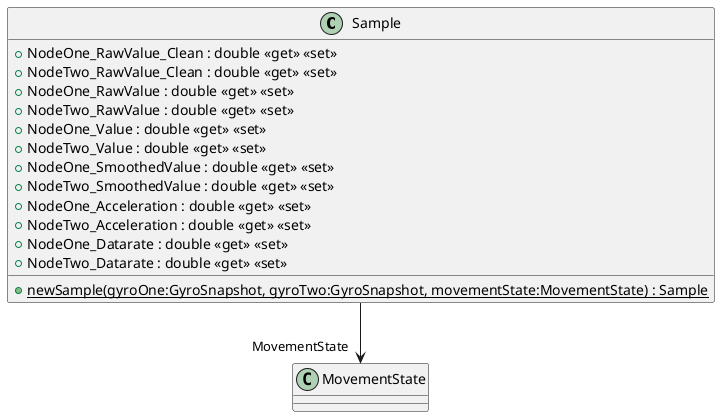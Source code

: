 @startuml
class Sample {
    + NodeOne_RawValue_Clean : double <<get>> <<set>>
    + NodeTwo_RawValue_Clean : double <<get>> <<set>>
    + NodeOne_RawValue : double <<get>> <<set>>
    + NodeTwo_RawValue : double <<get>> <<set>>
    + NodeOne_Value : double <<get>> <<set>>
    + NodeTwo_Value : double <<get>> <<set>>
    + NodeOne_SmoothedValue : double <<get>> <<set>>
    + NodeTwo_SmoothedValue : double <<get>> <<set>>
    + NodeOne_Acceleration : double <<get>> <<set>>
    + NodeTwo_Acceleration : double <<get>> <<set>>
    + NodeOne_Datarate : double <<get>> <<set>>
    + NodeTwo_Datarate : double <<get>> <<set>>
    + {static} newSample(gyroOne:GyroSnapshot, gyroTwo:GyroSnapshot, movementState:MovementState) : Sample
}
Sample --> "MovementState" MovementState
@enduml
